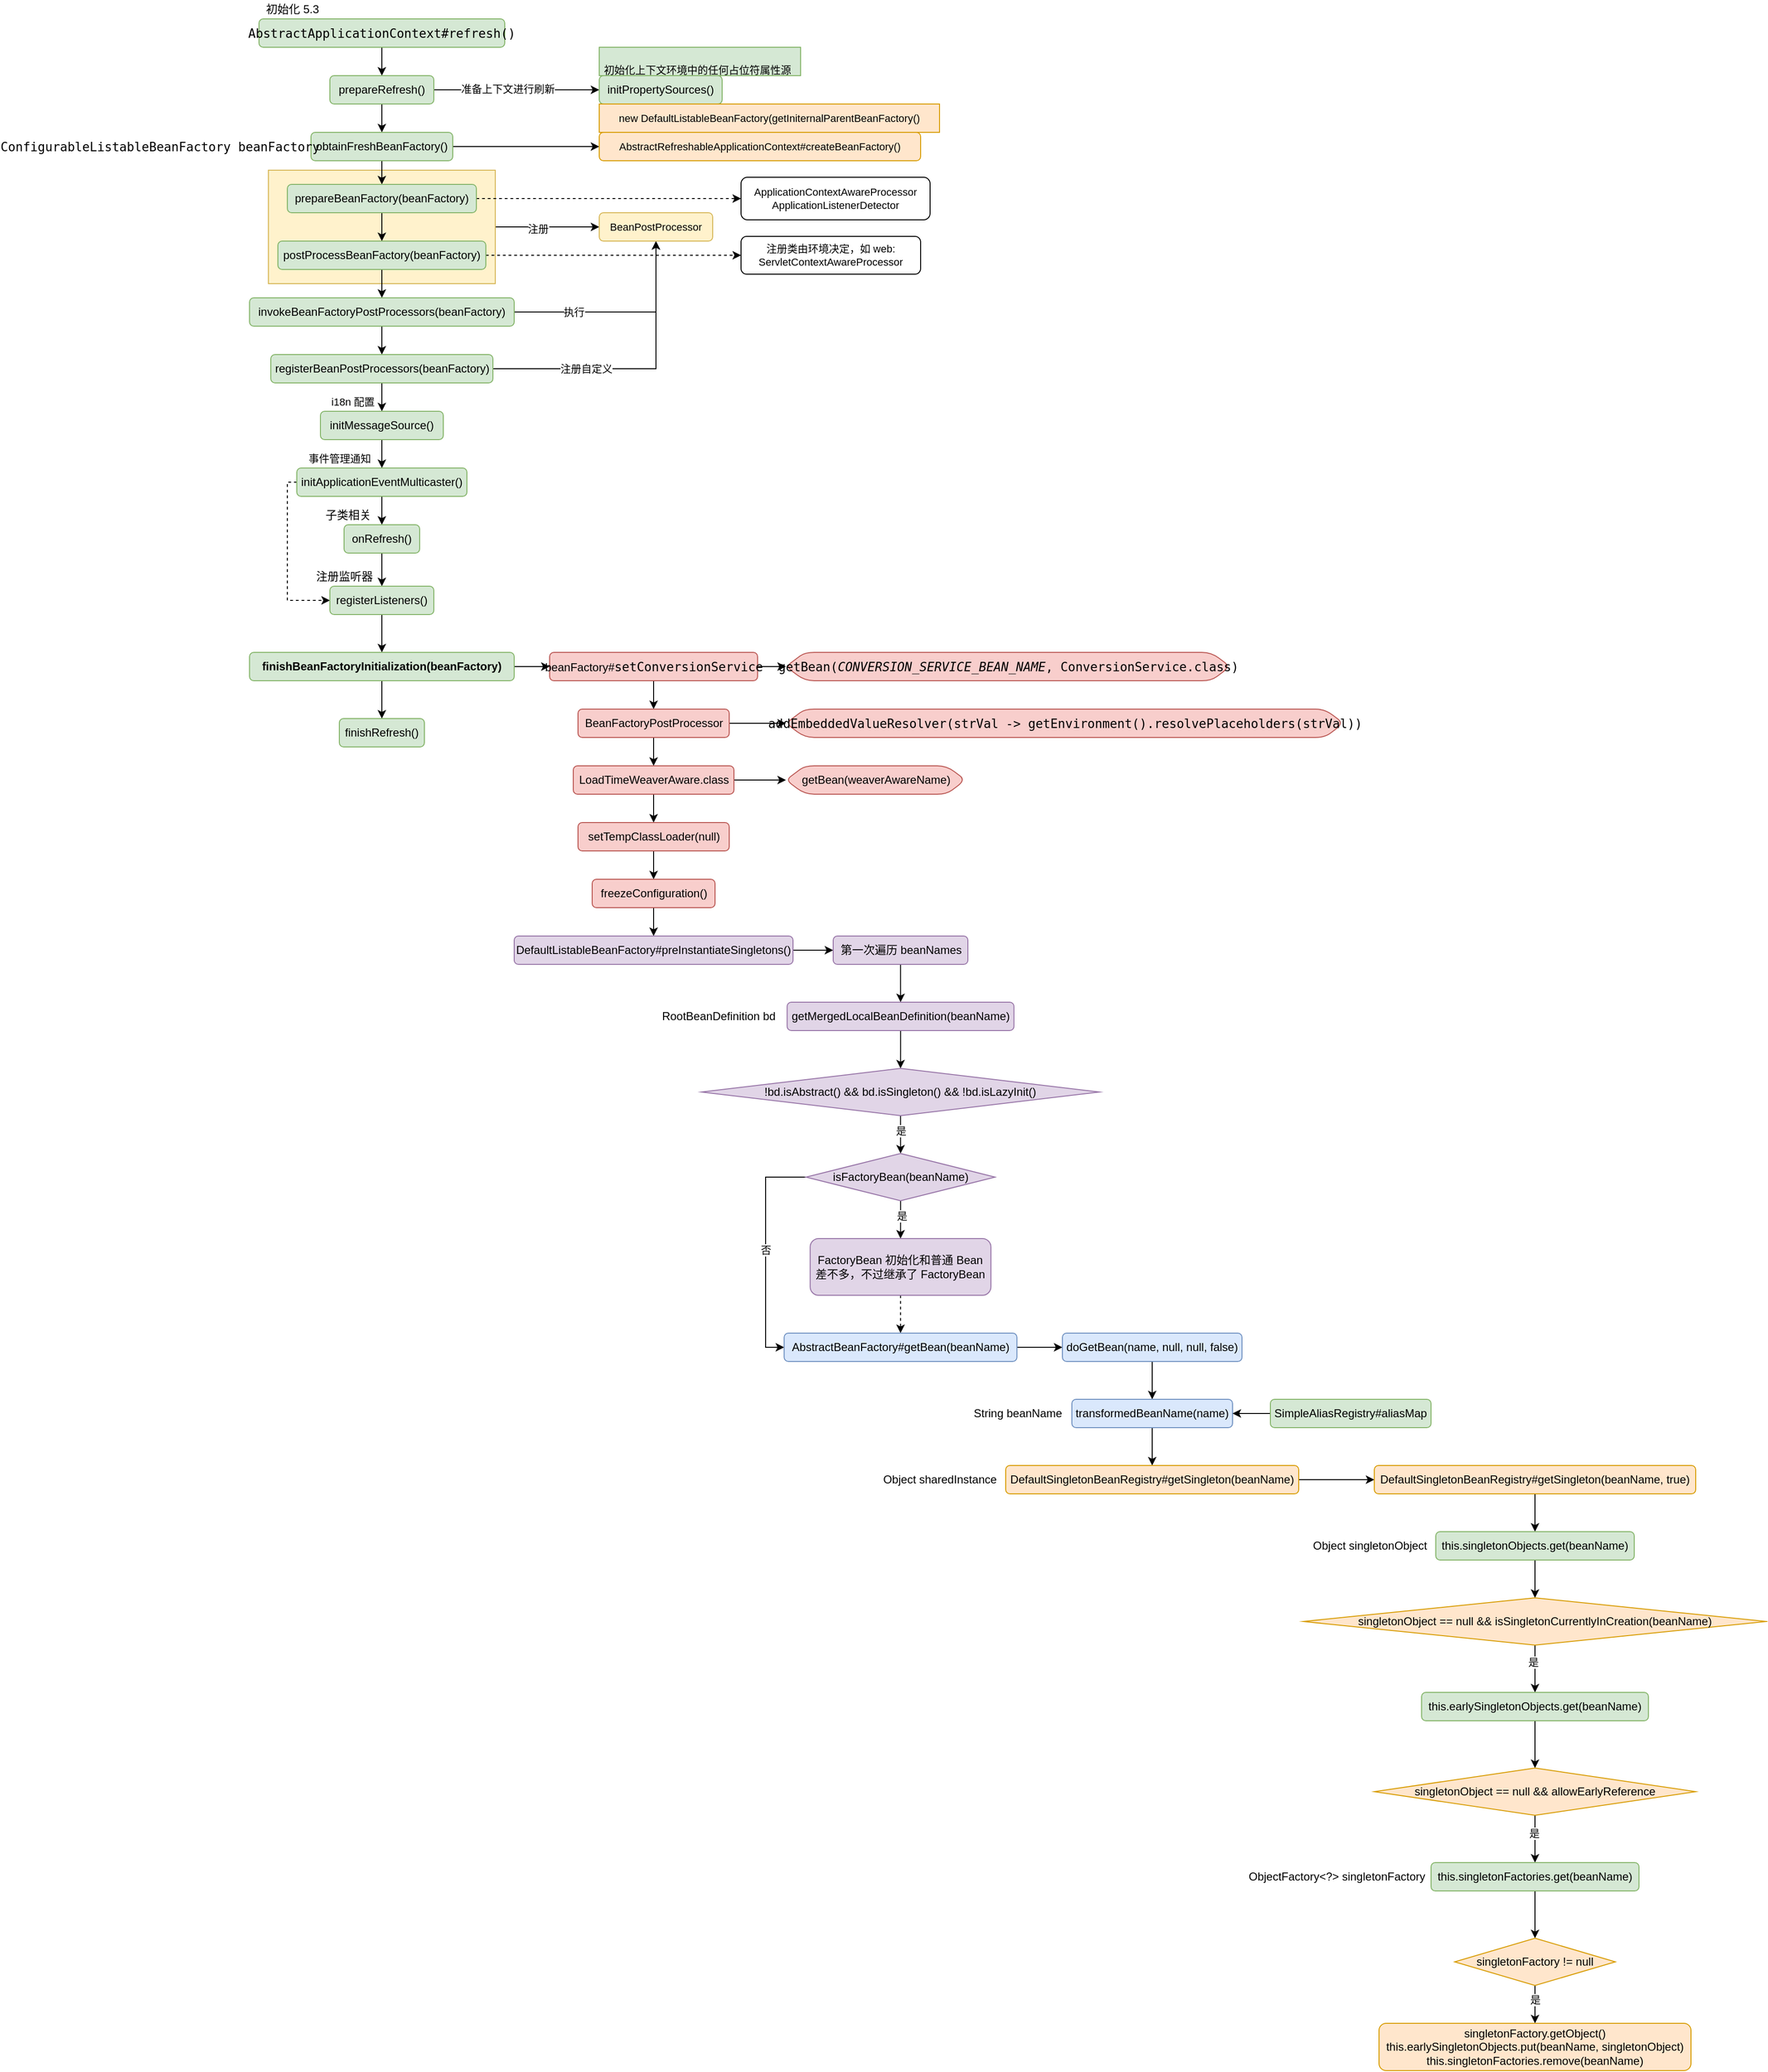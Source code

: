 <mxfile version="17.4.1" type="github">
  <diagram id="vSx3L5zdfjL59-FBcKhP" name="Page-1">
    <mxGraphModel dx="1354" dy="726" grid="1" gridSize="10" guides="1" tooltips="1" connect="1" arrows="1" fold="1" page="1" pageScale="1" pageWidth="827" pageHeight="1169" math="0" shadow="0">
      <root>
        <mxCell id="0" />
        <mxCell id="1" parent="0" />
        <mxCell id="OaU3E_5B3a-MR5S_oSVd-42" value="" style="edgeStyle=orthogonalEdgeStyle;rounded=0;orthogonalLoop=1;jettySize=auto;html=1;fontSize=11;fontColor=#000000;" parent="1" source="OaU3E_5B3a-MR5S_oSVd-40" target="OaU3E_5B3a-MR5S_oSVd-41" edge="1">
          <mxGeometry relative="1" as="geometry" />
        </mxCell>
        <mxCell id="OaU3E_5B3a-MR5S_oSVd-43" value="注册" style="edgeLabel;html=1;align=center;verticalAlign=middle;resizable=0;points=[];fontSize=11;fontColor=#000000;" parent="OaU3E_5B3a-MR5S_oSVd-42" vertex="1" connectable="0">
          <mxGeometry x="-0.187" y="-2" relative="1" as="geometry">
            <mxPoint as="offset" />
          </mxGeometry>
        </mxCell>
        <mxCell id="OaU3E_5B3a-MR5S_oSVd-40" value="" style="rounded=0;whiteSpace=wrap;html=1;labelBackgroundColor=none;fontSize=11;fillColor=#fff2cc;strokeColor=#d6b656;" parent="1" vertex="1">
          <mxGeometry x="290" y="200" width="240" height="120" as="geometry" />
        </mxCell>
        <mxCell id="2" value="初始化 5.3" style="text;html=1;align=center;verticalAlign=middle;resizable=0;points=[];autosize=1;strokeColor=none;fillColor=none;" parent="1" vertex="1">
          <mxGeometry x="280" y="20" width="70" height="20" as="geometry" />
        </mxCell>
        <mxCell id="OaU3E_5B3a-MR5S_oSVd-4" value="" style="edgeStyle=orthogonalEdgeStyle;rounded=0;orthogonalLoop=1;jettySize=auto;html=1;fontColor=#000000;" parent="1" source="3" target="OaU3E_5B3a-MR5S_oSVd-3" edge="1">
          <mxGeometry relative="1" as="geometry" />
        </mxCell>
        <mxCell id="3" value="&lt;pre style=&quot;font-family: &amp;#34;jetbrains mono&amp;#34; , monospace ; font-size: 9.8pt&quot;&gt;&lt;font color=&quot;#000000&quot;&gt;AbstractApplicationContext#refresh()&lt;/font&gt;&lt;/pre&gt;" style="rounded=1;whiteSpace=wrap;html=1;fillColor=#d5e8d4;strokeColor=#82b366;" parent="1" vertex="1">
          <mxGeometry x="280" y="40" width="260" height="30" as="geometry" />
        </mxCell>
        <mxCell id="OaU3E_5B3a-MR5S_oSVd-6" value="" style="edgeStyle=orthogonalEdgeStyle;rounded=0;orthogonalLoop=1;jettySize=auto;html=1;fontColor=#000000;" parent="1" source="OaU3E_5B3a-MR5S_oSVd-3" target="OaU3E_5B3a-MR5S_oSVd-5" edge="1">
          <mxGeometry relative="1" as="geometry" />
        </mxCell>
        <mxCell id="OaU3E_5B3a-MR5S_oSVd-33" style="edgeStyle=orthogonalEdgeStyle;rounded=0;orthogonalLoop=1;jettySize=auto;html=1;entryX=0;entryY=0.5;entryDx=0;entryDy=0;fontColor=#000000;" parent="1" source="OaU3E_5B3a-MR5S_oSVd-3" target="OaU3E_5B3a-MR5S_oSVd-32" edge="1">
          <mxGeometry relative="1" as="geometry" />
        </mxCell>
        <mxCell id="OaU3E_5B3a-MR5S_oSVd-35" value="准备上下文进行刷新" style="edgeLabel;html=1;align=center;verticalAlign=middle;resizable=0;points=[];fontColor=#000000;" parent="OaU3E_5B3a-MR5S_oSVd-33" vertex="1" connectable="0">
          <mxGeometry x="-0.113" y="1" relative="1" as="geometry">
            <mxPoint as="offset" />
          </mxGeometry>
        </mxCell>
        <mxCell id="OaU3E_5B3a-MR5S_oSVd-3" value="prepareRefresh()" style="rounded=1;whiteSpace=wrap;html=1;labelBackgroundColor=none;fillColor=#d5e8d4;strokeColor=#82b366;" parent="1" vertex="1">
          <mxGeometry x="355" y="100" width="110" height="30" as="geometry" />
        </mxCell>
        <mxCell id="OaU3E_5B3a-MR5S_oSVd-11" value="" style="edgeStyle=orthogonalEdgeStyle;rounded=0;orthogonalLoop=1;jettySize=auto;html=1;fontColor=#000000;" parent="1" source="OaU3E_5B3a-MR5S_oSVd-5" target="OaU3E_5B3a-MR5S_oSVd-9" edge="1">
          <mxGeometry relative="1" as="geometry" />
        </mxCell>
        <mxCell id="OaU3E_5B3a-MR5S_oSVd-38" style="edgeStyle=orthogonalEdgeStyle;rounded=0;orthogonalLoop=1;jettySize=auto;html=1;entryX=0;entryY=0.5;entryDx=0;entryDy=0;fontSize=11;fontColor=#000000;" parent="1" source="OaU3E_5B3a-MR5S_oSVd-5" target="OaU3E_5B3a-MR5S_oSVd-37" edge="1">
          <mxGeometry relative="1" as="geometry" />
        </mxCell>
        <mxCell id="OaU3E_5B3a-MR5S_oSVd-5" value="obtainFreshBeanFactory()" style="rounded=1;whiteSpace=wrap;html=1;labelBackgroundColor=none;fillColor=#d5e8d4;strokeColor=#82b366;" parent="1" vertex="1">
          <mxGeometry x="335" y="160" width="150" height="30" as="geometry" />
        </mxCell>
        <mxCell id="OaU3E_5B3a-MR5S_oSVd-8" value="&lt;pre style=&quot;font-family: &amp;#34;jetbrains mono&amp;#34; , monospace ; font-size: 9.8pt&quot;&gt;ConfigurableListableBeanFactory beanFactory&lt;/pre&gt;" style="text;html=1;align=center;verticalAlign=middle;resizable=0;points=[];autosize=1;strokeColor=none;fillColor=none;fontColor=#000000;" parent="1" vertex="1">
          <mxGeometry x="15" y="150" width="320" height="50" as="geometry" />
        </mxCell>
        <mxCell id="OaU3E_5B3a-MR5S_oSVd-13" value="" style="edgeStyle=orthogonalEdgeStyle;rounded=0;orthogonalLoop=1;jettySize=auto;html=1;fontColor=#000000;" parent="1" source="OaU3E_5B3a-MR5S_oSVd-9" target="OaU3E_5B3a-MR5S_oSVd-12" edge="1">
          <mxGeometry relative="1" as="geometry" />
        </mxCell>
        <mxCell id="OaU3E_5B3a-MR5S_oSVd-51" style="edgeStyle=orthogonalEdgeStyle;orthogonalLoop=1;jettySize=auto;html=1;entryX=0;entryY=0.5;entryDx=0;entryDy=0;fontSize=11;fontColor=#000000;rounded=0;dashed=1;" parent="1" source="OaU3E_5B3a-MR5S_oSVd-9" target="OaU3E_5B3a-MR5S_oSVd-50" edge="1">
          <mxGeometry relative="1" as="geometry" />
        </mxCell>
        <mxCell id="OaU3E_5B3a-MR5S_oSVd-9" value="prepareBeanFactory(beanFactory)" style="rounded=1;whiteSpace=wrap;html=1;labelBackgroundColor=none;fillColor=#d5e8d4;strokeColor=#82b366;" parent="1" vertex="1">
          <mxGeometry x="310" y="215" width="200" height="30" as="geometry" />
        </mxCell>
        <mxCell id="OaU3E_5B3a-MR5S_oSVd-15" value="" style="edgeStyle=orthogonalEdgeStyle;rounded=0;orthogonalLoop=1;jettySize=auto;html=1;fontColor=#000000;" parent="1" source="OaU3E_5B3a-MR5S_oSVd-12" target="OaU3E_5B3a-MR5S_oSVd-14" edge="1">
          <mxGeometry relative="1" as="geometry" />
        </mxCell>
        <mxCell id="OaU3E_5B3a-MR5S_oSVd-53" style="edgeStyle=orthogonalEdgeStyle;rounded=0;orthogonalLoop=1;jettySize=auto;html=1;entryX=0;entryY=0.5;entryDx=0;entryDy=0;fontSize=11;fontColor=#000000;dashed=1;" parent="1" source="OaU3E_5B3a-MR5S_oSVd-12" target="OaU3E_5B3a-MR5S_oSVd-52" edge="1">
          <mxGeometry relative="1" as="geometry" />
        </mxCell>
        <mxCell id="OaU3E_5B3a-MR5S_oSVd-12" value="postProcessBeanFactory(beanFactory)" style="rounded=1;whiteSpace=wrap;html=1;labelBackgroundColor=none;fillColor=#d5e8d4;strokeColor=#82b366;" parent="1" vertex="1">
          <mxGeometry x="300" y="275" width="220" height="30" as="geometry" />
        </mxCell>
        <mxCell id="OaU3E_5B3a-MR5S_oSVd-17" value="" style="edgeStyle=orthogonalEdgeStyle;rounded=0;orthogonalLoop=1;jettySize=auto;html=1;fontColor=#000000;" parent="1" source="OaU3E_5B3a-MR5S_oSVd-14" target="OaU3E_5B3a-MR5S_oSVd-16" edge="1">
          <mxGeometry relative="1" as="geometry" />
        </mxCell>
        <mxCell id="OaU3E_5B3a-MR5S_oSVd-44" style="edgeStyle=orthogonalEdgeStyle;rounded=0;orthogonalLoop=1;jettySize=auto;html=1;entryX=0.5;entryY=1;entryDx=0;entryDy=0;fontSize=11;fontColor=#000000;" parent="1" source="OaU3E_5B3a-MR5S_oSVd-14" target="OaU3E_5B3a-MR5S_oSVd-41" edge="1">
          <mxGeometry relative="1" as="geometry" />
        </mxCell>
        <mxCell id="OaU3E_5B3a-MR5S_oSVd-45" value="执行" style="edgeLabel;html=1;align=center;verticalAlign=middle;resizable=0;points=[];fontSize=11;fontColor=#000000;" parent="OaU3E_5B3a-MR5S_oSVd-44" vertex="1" connectable="0">
          <mxGeometry x="-0.442" relative="1" as="geometry">
            <mxPoint as="offset" />
          </mxGeometry>
        </mxCell>
        <mxCell id="OaU3E_5B3a-MR5S_oSVd-14" value="invokeBeanFactoryPostProcessors(beanFactory)" style="rounded=1;whiteSpace=wrap;html=1;labelBackgroundColor=none;fillColor=#d5e8d4;strokeColor=#82b366;" parent="1" vertex="1">
          <mxGeometry x="270" y="335" width="280" height="30" as="geometry" />
        </mxCell>
        <mxCell id="OaU3E_5B3a-MR5S_oSVd-19" value="" style="edgeStyle=orthogonalEdgeStyle;rounded=0;orthogonalLoop=1;jettySize=auto;html=1;fontColor=#000000;" parent="1" source="OaU3E_5B3a-MR5S_oSVd-16" target="OaU3E_5B3a-MR5S_oSVd-18" edge="1">
          <mxGeometry relative="1" as="geometry" />
        </mxCell>
        <mxCell id="OaU3E_5B3a-MR5S_oSVd-46" style="edgeStyle=orthogonalEdgeStyle;rounded=0;orthogonalLoop=1;jettySize=auto;html=1;fontSize=11;fontColor=#000000;entryX=0.5;entryY=1;entryDx=0;entryDy=0;" parent="1" source="OaU3E_5B3a-MR5S_oSVd-16" target="OaU3E_5B3a-MR5S_oSVd-41" edge="1">
          <mxGeometry relative="1" as="geometry">
            <mxPoint x="700" y="280" as="targetPoint" />
          </mxGeometry>
        </mxCell>
        <mxCell id="OaU3E_5B3a-MR5S_oSVd-47" value="注册自定义" style="edgeLabel;html=1;align=center;verticalAlign=middle;resizable=0;points=[];fontSize=11;fontColor=#000000;" parent="OaU3E_5B3a-MR5S_oSVd-46" vertex="1" connectable="0">
          <mxGeometry x="-0.364" relative="1" as="geometry">
            <mxPoint as="offset" />
          </mxGeometry>
        </mxCell>
        <mxCell id="OaU3E_5B3a-MR5S_oSVd-16" value="registerBeanPostProcessors(beanFactory)" style="rounded=1;whiteSpace=wrap;html=1;labelBackgroundColor=none;fillColor=#d5e8d4;strokeColor=#82b366;" parent="1" vertex="1">
          <mxGeometry x="292.5" y="395" width="235" height="30" as="geometry" />
        </mxCell>
        <mxCell id="OaU3E_5B3a-MR5S_oSVd-21" value="" style="edgeStyle=orthogonalEdgeStyle;rounded=0;orthogonalLoop=1;jettySize=auto;html=1;fontColor=#000000;" parent="1" source="OaU3E_5B3a-MR5S_oSVd-18" target="OaU3E_5B3a-MR5S_oSVd-20" edge="1">
          <mxGeometry relative="1" as="geometry" />
        </mxCell>
        <mxCell id="OaU3E_5B3a-MR5S_oSVd-18" value="initMessageSource()" style="rounded=1;whiteSpace=wrap;html=1;labelBackgroundColor=none;fillColor=#d5e8d4;strokeColor=#82b366;" parent="1" vertex="1">
          <mxGeometry x="345" y="455" width="130" height="30" as="geometry" />
        </mxCell>
        <mxCell id="OaU3E_5B3a-MR5S_oSVd-23" value="" style="edgeStyle=orthogonalEdgeStyle;rounded=0;orthogonalLoop=1;jettySize=auto;html=1;fontColor=#000000;" parent="1" source="OaU3E_5B3a-MR5S_oSVd-20" target="OaU3E_5B3a-MR5S_oSVd-22" edge="1">
          <mxGeometry relative="1" as="geometry" />
        </mxCell>
        <mxCell id="rQ0gXMIwE21XZqCVfRlG-6" style="edgeStyle=orthogonalEdgeStyle;rounded=0;orthogonalLoop=1;jettySize=auto;html=1;entryX=0;entryY=0.5;entryDx=0;entryDy=0;dashed=1;" parent="1" source="OaU3E_5B3a-MR5S_oSVd-20" target="OaU3E_5B3a-MR5S_oSVd-24" edge="1">
          <mxGeometry relative="1" as="geometry">
            <Array as="points">
              <mxPoint x="310" y="530" />
              <mxPoint x="310" y="655" />
            </Array>
          </mxGeometry>
        </mxCell>
        <mxCell id="OaU3E_5B3a-MR5S_oSVd-20" value="initApplicationEventMulticaster()" style="rounded=1;whiteSpace=wrap;html=1;labelBackgroundColor=none;fillColor=#d5e8d4;strokeColor=#82b366;" parent="1" vertex="1">
          <mxGeometry x="320" y="515" width="180" height="30" as="geometry" />
        </mxCell>
        <mxCell id="OaU3E_5B3a-MR5S_oSVd-25" value="" style="edgeStyle=orthogonalEdgeStyle;rounded=0;orthogonalLoop=1;jettySize=auto;html=1;fontColor=#000000;" parent="1" source="OaU3E_5B3a-MR5S_oSVd-22" target="OaU3E_5B3a-MR5S_oSVd-24" edge="1">
          <mxGeometry relative="1" as="geometry" />
        </mxCell>
        <mxCell id="OaU3E_5B3a-MR5S_oSVd-22" value="onRefresh()" style="rounded=1;whiteSpace=wrap;html=1;labelBackgroundColor=none;fillColor=#d5e8d4;strokeColor=#82b366;" parent="1" vertex="1">
          <mxGeometry x="370" y="575" width="80" height="30" as="geometry" />
        </mxCell>
        <mxCell id="OaU3E_5B3a-MR5S_oSVd-27" value="" style="edgeStyle=orthogonalEdgeStyle;rounded=0;orthogonalLoop=1;jettySize=auto;html=1;fontColor=#000000;" parent="1" source="OaU3E_5B3a-MR5S_oSVd-24" target="OaU3E_5B3a-MR5S_oSVd-26" edge="1">
          <mxGeometry relative="1" as="geometry" />
        </mxCell>
        <mxCell id="OaU3E_5B3a-MR5S_oSVd-24" value="registerListeners()" style="rounded=1;whiteSpace=wrap;html=1;labelBackgroundColor=none;fillColor=#d5e8d4;strokeColor=#82b366;" parent="1" vertex="1">
          <mxGeometry x="355" y="640" width="110" height="30" as="geometry" />
        </mxCell>
        <mxCell id="OaU3E_5B3a-MR5S_oSVd-29" value="" style="edgeStyle=orthogonalEdgeStyle;rounded=0;orthogonalLoop=1;jettySize=auto;html=1;fontColor=#000000;" parent="1" source="OaU3E_5B3a-MR5S_oSVd-26" target="OaU3E_5B3a-MR5S_oSVd-28" edge="1">
          <mxGeometry relative="1" as="geometry" />
        </mxCell>
        <mxCell id="rQ0gXMIwE21XZqCVfRlG-8" value="" style="edgeStyle=orthogonalEdgeStyle;rounded=0;orthogonalLoop=1;jettySize=auto;html=1;" parent="1" source="OaU3E_5B3a-MR5S_oSVd-26" target="rQ0gXMIwE21XZqCVfRlG-7" edge="1">
          <mxGeometry relative="1" as="geometry" />
        </mxCell>
        <mxCell id="OaU3E_5B3a-MR5S_oSVd-26" value="&lt;b&gt;finishBeanFactoryInitialization(beanFactory)&lt;/b&gt;" style="rounded=1;whiteSpace=wrap;html=1;labelBackgroundColor=none;fillColor=#d5e8d4;strokeColor=#82b366;" parent="1" vertex="1">
          <mxGeometry x="270" y="710" width="280" height="30" as="geometry" />
        </mxCell>
        <mxCell id="OaU3E_5B3a-MR5S_oSVd-28" value="finishRefresh()" style="rounded=1;whiteSpace=wrap;html=1;labelBackgroundColor=none;fillColor=#d5e8d4;strokeColor=#82b366;" parent="1" vertex="1">
          <mxGeometry x="365" y="780" width="90" height="30" as="geometry" />
        </mxCell>
        <mxCell id="OaU3E_5B3a-MR5S_oSVd-32" value="&lt;span&gt;initPropertySources()&lt;/span&gt;" style="rounded=1;whiteSpace=wrap;html=1;labelBackgroundColor=none;fillColor=#d5e8d4;strokeColor=#82b366;" parent="1" vertex="1">
          <mxGeometry x="640" y="100" width="130" height="30" as="geometry" />
        </mxCell>
        <mxCell id="OaU3E_5B3a-MR5S_oSVd-36" value="&lt;h1&gt;&lt;span style=&quot;font-family: &amp;#34;roboto&amp;#34; , &amp;#34;robotodraft&amp;#34; , &amp;#34;helvetica&amp;#34; , &amp;#34;arial&amp;#34; , sans-serif ; font-weight: normal&quot;&gt;&lt;font style=&quot;font-size: 11px&quot;&gt;初始化上下文环境中的任何占位符属性源&lt;/font&gt;&lt;/span&gt;&lt;br&gt;&lt;/h1&gt;" style="text;html=1;strokeColor=#82b366;fillColor=#d5e8d4;spacing=5;spacingTop=-20;whiteSpace=wrap;overflow=hidden;rounded=0;labelBackgroundColor=none;" parent="1" vertex="1">
          <mxGeometry x="640" y="70" width="213" height="30" as="geometry" />
        </mxCell>
        <mxCell id="OaU3E_5B3a-MR5S_oSVd-37" value="AbstractRefreshableApplicationContext#createBeanFactory()" style="rounded=1;whiteSpace=wrap;html=1;labelBackgroundColor=none;fontSize=11;fillColor=#ffe6cc;strokeColor=#d79b00;" parent="1" vertex="1">
          <mxGeometry x="640" y="160" width="340" height="30" as="geometry" />
        </mxCell>
        <mxCell id="OaU3E_5B3a-MR5S_oSVd-39" value="new DefaultListableBeanFactory(getIniternalParentBeanFactory()" style="text;html=1;strokeColor=#d79b00;fillColor=#ffe6cc;align=center;verticalAlign=middle;whiteSpace=wrap;rounded=0;labelBackgroundColor=none;fontSize=11;" parent="1" vertex="1">
          <mxGeometry x="640" y="130" width="360" height="30" as="geometry" />
        </mxCell>
        <mxCell id="OaU3E_5B3a-MR5S_oSVd-41" value="BeanPostProcessor" style="rounded=1;whiteSpace=wrap;html=1;labelBackgroundColor=none;fontSize=11;fillColor=#fff2cc;strokeColor=#d6b656;" parent="1" vertex="1">
          <mxGeometry x="640" y="245" width="120" height="30" as="geometry" />
        </mxCell>
        <mxCell id="OaU3E_5B3a-MR5S_oSVd-48" value="i18n 配置" style="text;html=1;align=center;verticalAlign=middle;resizable=0;points=[];autosize=1;strokeColor=none;fillColor=none;fontSize=11;fontColor=#000000;" parent="1" vertex="1">
          <mxGeometry x="344" y="435" width="70" height="20" as="geometry" />
        </mxCell>
        <mxCell id="OaU3E_5B3a-MR5S_oSVd-49" value="事件管理通知" style="text;html=1;align=center;verticalAlign=middle;resizable=0;points=[];autosize=1;strokeColor=none;fillColor=none;fontSize=11;fontColor=#000000;" parent="1" vertex="1">
          <mxGeometry x="320" y="495" width="90" height="20" as="geometry" />
        </mxCell>
        <mxCell id="OaU3E_5B3a-MR5S_oSVd-50" value="ApplicationContextAwareProcessor&lt;br&gt;ApplicationListenerDetector" style="rounded=1;whiteSpace=wrap;html=1;labelBackgroundColor=none;fontSize=11;fontColor=#000000;" parent="1" vertex="1">
          <mxGeometry x="790" y="207.5" width="200" height="45" as="geometry" />
        </mxCell>
        <mxCell id="OaU3E_5B3a-MR5S_oSVd-52" value="注册类由环境决定，如 web: ServletContextAwareProcessor" style="rounded=1;whiteSpace=wrap;html=1;labelBackgroundColor=none;fontSize=11;fontColor=#000000;" parent="1" vertex="1">
          <mxGeometry x="790" y="270" width="190" height="40" as="geometry" />
        </mxCell>
        <mxCell id="rQ0gXMIwE21XZqCVfRlG-3" value="子类相关" style="text;html=1;align=center;verticalAlign=middle;resizable=0;points=[];autosize=1;strokeColor=none;fillColor=none;" parent="1" vertex="1">
          <mxGeometry x="344" y="555" width="60" height="20" as="geometry" />
        </mxCell>
        <mxCell id="rQ0gXMIwE21XZqCVfRlG-4" value="注册监听器" style="text;html=1;align=center;verticalAlign=middle;resizable=0;points=[];autosize=1;strokeColor=none;fillColor=none;" parent="1" vertex="1">
          <mxGeometry x="330" y="620" width="80" height="20" as="geometry" />
        </mxCell>
        <mxCell id="rQ0gXMIwE21XZqCVfRlG-10" value="" style="edgeStyle=orthogonalEdgeStyle;rounded=0;orthogonalLoop=1;jettySize=auto;html=1;" parent="1" source="rQ0gXMIwE21XZqCVfRlG-7" target="rQ0gXMIwE21XZqCVfRlG-9" edge="1">
          <mxGeometry relative="1" as="geometry" />
        </mxCell>
        <mxCell id="rQ0gXMIwE21XZqCVfRlG-20" value="" style="edgeStyle=orthogonalEdgeStyle;rounded=0;orthogonalLoop=1;jettySize=auto;html=1;fontColor=#000000;" parent="1" source="rQ0gXMIwE21XZqCVfRlG-7" target="rQ0gXMIwE21XZqCVfRlG-19" edge="1">
          <mxGeometry relative="1" as="geometry" />
        </mxCell>
        <mxCell id="rQ0gXMIwE21XZqCVfRlG-7" value="beanFactory#&lt;span style=&quot;font-family: &amp;#34;jetbrains mono&amp;#34; , monospace ; font-size: 9.8pt&quot;&gt;setConversionService&lt;/span&gt;" style="whiteSpace=wrap;html=1;fillColor=#f8cecc;strokeColor=#b85450;rounded=1;labelBackgroundColor=none;" parent="1" vertex="1">
          <mxGeometry x="587.5" y="710" width="220" height="30" as="geometry" />
        </mxCell>
        <mxCell id="rQ0gXMIwE21XZqCVfRlG-12" value="" style="edgeStyle=orthogonalEdgeStyle;rounded=0;orthogonalLoop=1;jettySize=auto;html=1;" parent="1" source="rQ0gXMIwE21XZqCVfRlG-9" target="rQ0gXMIwE21XZqCVfRlG-11" edge="1">
          <mxGeometry relative="1" as="geometry" />
        </mxCell>
        <mxCell id="rQ0gXMIwE21XZqCVfRlG-22" value="" style="edgeStyle=orthogonalEdgeStyle;rounded=0;orthogonalLoop=1;jettySize=auto;html=1;fontColor=#000000;" parent="1" source="rQ0gXMIwE21XZqCVfRlG-9" target="rQ0gXMIwE21XZqCVfRlG-21" edge="1">
          <mxGeometry relative="1" as="geometry" />
        </mxCell>
        <mxCell id="rQ0gXMIwE21XZqCVfRlG-9" value="BeanFactoryPostProcessor" style="whiteSpace=wrap;html=1;fillColor=#f8cecc;strokeColor=#b85450;rounded=1;labelBackgroundColor=none;" parent="1" vertex="1">
          <mxGeometry x="617.5" y="770" width="160" height="30" as="geometry" />
        </mxCell>
        <mxCell id="rQ0gXMIwE21XZqCVfRlG-14" value="" style="edgeStyle=orthogonalEdgeStyle;rounded=0;orthogonalLoop=1;jettySize=auto;html=1;" parent="1" source="rQ0gXMIwE21XZqCVfRlG-11" target="rQ0gXMIwE21XZqCVfRlG-13" edge="1">
          <mxGeometry relative="1" as="geometry" />
        </mxCell>
        <mxCell id="rQ0gXMIwE21XZqCVfRlG-24" value="" style="edgeStyle=orthogonalEdgeStyle;rounded=0;orthogonalLoop=1;jettySize=auto;html=1;fontColor=#000000;" parent="1" source="rQ0gXMIwE21XZqCVfRlG-11" target="rQ0gXMIwE21XZqCVfRlG-23" edge="1">
          <mxGeometry relative="1" as="geometry" />
        </mxCell>
        <mxCell id="rQ0gXMIwE21XZqCVfRlG-11" value="LoadTimeWeaverAware.class" style="rounded=1;whiteSpace=wrap;html=1;fillColor=#f8cecc;strokeColor=#b85450;" parent="1" vertex="1">
          <mxGeometry x="612.5" y="830" width="170" height="30" as="geometry" />
        </mxCell>
        <mxCell id="rQ0gXMIwE21XZqCVfRlG-26" value="" style="edgeStyle=orthogonalEdgeStyle;rounded=0;orthogonalLoop=1;jettySize=auto;html=1;fontColor=#000000;" parent="1" source="rQ0gXMIwE21XZqCVfRlG-13" target="rQ0gXMIwE21XZqCVfRlG-25" edge="1">
          <mxGeometry relative="1" as="geometry" />
        </mxCell>
        <mxCell id="rQ0gXMIwE21XZqCVfRlG-13" value="setTempClassLoader(null)" style="rounded=1;whiteSpace=wrap;html=1;fillColor=#f8cecc;strokeColor=#b85450;" parent="1" vertex="1">
          <mxGeometry x="617.5" y="890" width="160" height="30" as="geometry" />
        </mxCell>
        <mxCell id="rQ0gXMIwE21XZqCVfRlG-19" value="&lt;pre style=&quot;font-family: &amp;#34;jetbrains mono&amp;#34; , monospace ; font-size: 9.8pt&quot;&gt;getBean(&lt;span style=&quot;font-style: italic&quot;&gt;CONVERSION_SERVICE_BEAN_NAME&lt;/span&gt;, ConversionService.class)&lt;/pre&gt;" style="shape=hexagon;perimeter=hexagonPerimeter2;whiteSpace=wrap;html=1;fixedSize=1;fillColor=#f8cecc;strokeColor=#b85450;rounded=1;labelBackgroundColor=none;" parent="1" vertex="1">
          <mxGeometry x="837.5" y="710" width="470" height="30" as="geometry" />
        </mxCell>
        <mxCell id="rQ0gXMIwE21XZqCVfRlG-21" value="&lt;pre style=&quot;font-family: &amp;#34;jetbrains mono&amp;#34; , monospace ; font-size: 9.8pt&quot;&gt;addEmbeddedValueResolver(strVal -&amp;gt; getEnvironment().resolvePlaceholders(strVal))&lt;/pre&gt;" style="shape=hexagon;perimeter=hexagonPerimeter2;whiteSpace=wrap;html=1;fixedSize=1;fillColor=#f8cecc;strokeColor=#b85450;rounded=1;labelBackgroundColor=none;" parent="1" vertex="1">
          <mxGeometry x="837.5" y="770" width="590" height="30" as="geometry" />
        </mxCell>
        <mxCell id="rQ0gXMIwE21XZqCVfRlG-23" value="getBean(weaverAwareName)" style="shape=hexagon;perimeter=hexagonPerimeter2;whiteSpace=wrap;html=1;fixedSize=1;fillColor=#f8cecc;strokeColor=#b85450;rounded=1;" parent="1" vertex="1">
          <mxGeometry x="837.5" y="830" width="190" height="30" as="geometry" />
        </mxCell>
        <mxCell id="rQ0gXMIwE21XZqCVfRlG-33" value="" style="edgeStyle=orthogonalEdgeStyle;rounded=0;orthogonalLoop=1;jettySize=auto;html=1;fontColor=#000000;" parent="1" source="rQ0gXMIwE21XZqCVfRlG-25" target="rQ0gXMIwE21XZqCVfRlG-27" edge="1">
          <mxGeometry relative="1" as="geometry" />
        </mxCell>
        <mxCell id="rQ0gXMIwE21XZqCVfRlG-25" value="freezeConfiguration()" style="rounded=1;whiteSpace=wrap;html=1;labelBackgroundColor=none;fillColor=#f8cecc;strokeColor=#b85450;" parent="1" vertex="1">
          <mxGeometry x="632.5" y="950" width="130" height="30" as="geometry" />
        </mxCell>
        <mxCell id="rQ0gXMIwE21XZqCVfRlG-30" value="" style="edgeStyle=orthogonalEdgeStyle;rounded=0;orthogonalLoop=1;jettySize=auto;html=1;fontColor=#000000;" parent="1" source="rQ0gXMIwE21XZqCVfRlG-27" target="rQ0gXMIwE21XZqCVfRlG-29" edge="1">
          <mxGeometry relative="1" as="geometry" />
        </mxCell>
        <mxCell id="rQ0gXMIwE21XZqCVfRlG-27" value="DefaultListableBeanFactory#preInstantiateSingletons()" style="rounded=1;whiteSpace=wrap;html=1;labelBackgroundColor=none;fillColor=#e1d5e7;strokeColor=#9673a6;" parent="1" vertex="1">
          <mxGeometry x="550" y="1010" width="295" height="30" as="geometry" />
        </mxCell>
        <mxCell id="7AbAACS_SeUX7bWN5MCC-4" value="" style="edgeStyle=orthogonalEdgeStyle;rounded=0;orthogonalLoop=1;jettySize=auto;html=1;" edge="1" parent="1" source="rQ0gXMIwE21XZqCVfRlG-29" target="7AbAACS_SeUX7bWN5MCC-3">
          <mxGeometry relative="1" as="geometry" />
        </mxCell>
        <mxCell id="rQ0gXMIwE21XZqCVfRlG-29" value="第一次遍历 beanNames" style="rounded=1;whiteSpace=wrap;html=1;labelBackgroundColor=none;fillColor=#e1d5e7;strokeColor=#9673a6;" parent="1" vertex="1">
          <mxGeometry x="887.5" y="1010" width="142.5" height="30" as="geometry" />
        </mxCell>
        <mxCell id="7AbAACS_SeUX7bWN5MCC-7" value="" style="edgeStyle=orthogonalEdgeStyle;rounded=0;orthogonalLoop=1;jettySize=auto;html=1;" edge="1" parent="1" source="7AbAACS_SeUX7bWN5MCC-3" target="7AbAACS_SeUX7bWN5MCC-6">
          <mxGeometry relative="1" as="geometry" />
        </mxCell>
        <mxCell id="7AbAACS_SeUX7bWN5MCC-3" value="getMergedLocalBeanDefinition(beanName)" style="rounded=1;whiteSpace=wrap;html=1;fillColor=#e1d5e7;strokeColor=#9673a6;" vertex="1" parent="1">
          <mxGeometry x="838.75" y="1080" width="240" height="30" as="geometry" />
        </mxCell>
        <mxCell id="7AbAACS_SeUX7bWN5MCC-5" value="RootBeanDefinition bd" style="text;html=1;align=center;verticalAlign=middle;resizable=0;points=[];autosize=1;strokeColor=none;fillColor=none;" vertex="1" parent="1">
          <mxGeometry x="695.62" y="1085" width="140" height="20" as="geometry" />
        </mxCell>
        <mxCell id="7AbAACS_SeUX7bWN5MCC-9" value="" style="edgeStyle=orthogonalEdgeStyle;rounded=0;orthogonalLoop=1;jettySize=auto;html=1;" edge="1" parent="1" source="7AbAACS_SeUX7bWN5MCC-6" target="7AbAACS_SeUX7bWN5MCC-8">
          <mxGeometry relative="1" as="geometry" />
        </mxCell>
        <mxCell id="7AbAACS_SeUX7bWN5MCC-10" value="是" style="edgeLabel;html=1;align=center;verticalAlign=middle;resizable=0;points=[];" vertex="1" connectable="0" parent="7AbAACS_SeUX7bWN5MCC-9">
          <mxGeometry x="-0.231" relative="1" as="geometry">
            <mxPoint as="offset" />
          </mxGeometry>
        </mxCell>
        <mxCell id="7AbAACS_SeUX7bWN5MCC-6" value="!bd.isAbstract() &amp;amp;&amp;amp; bd.isSingleton() &amp;amp;&amp;amp; !bd.isLazyInit()" style="rhombus;whiteSpace=wrap;html=1;fillColor=#e1d5e7;strokeColor=#9673a6;" vertex="1" parent="1">
          <mxGeometry x="748.12" y="1150" width="421.25" height="50" as="geometry" />
        </mxCell>
        <mxCell id="7AbAACS_SeUX7bWN5MCC-12" value="" style="edgeStyle=orthogonalEdgeStyle;rounded=0;orthogonalLoop=1;jettySize=auto;html=1;" edge="1" parent="1" source="7AbAACS_SeUX7bWN5MCC-8" target="7AbAACS_SeUX7bWN5MCC-11">
          <mxGeometry relative="1" as="geometry" />
        </mxCell>
        <mxCell id="7AbAACS_SeUX7bWN5MCC-13" value="是" style="edgeLabel;html=1;align=center;verticalAlign=middle;resizable=0;points=[];" vertex="1" connectable="0" parent="7AbAACS_SeUX7bWN5MCC-12">
          <mxGeometry x="-0.23" y="1" relative="1" as="geometry">
            <mxPoint as="offset" />
          </mxGeometry>
        </mxCell>
        <mxCell id="7AbAACS_SeUX7bWN5MCC-15" style="edgeStyle=orthogonalEdgeStyle;rounded=0;orthogonalLoop=1;jettySize=auto;html=1;entryX=0;entryY=0.5;entryDx=0;entryDy=0;" edge="1" parent="1" source="7AbAACS_SeUX7bWN5MCC-8" target="7AbAACS_SeUX7bWN5MCC-14">
          <mxGeometry relative="1" as="geometry">
            <Array as="points">
              <mxPoint x="816" y="1265" />
              <mxPoint x="816" y="1445" />
            </Array>
          </mxGeometry>
        </mxCell>
        <mxCell id="7AbAACS_SeUX7bWN5MCC-16" value="否" style="edgeLabel;html=1;align=center;verticalAlign=middle;resizable=0;points=[];" vertex="1" connectable="0" parent="7AbAACS_SeUX7bWN5MCC-15">
          <mxGeometry x="-0.02" relative="1" as="geometry">
            <mxPoint as="offset" />
          </mxGeometry>
        </mxCell>
        <mxCell id="7AbAACS_SeUX7bWN5MCC-8" value="isFactoryBean(beanName)" style="rhombus;whiteSpace=wrap;html=1;fillColor=#e1d5e7;strokeColor=#9673a6;" vertex="1" parent="1">
          <mxGeometry x="858.75" y="1240" width="200" height="50" as="geometry" />
        </mxCell>
        <mxCell id="7AbAACS_SeUX7bWN5MCC-17" value="" style="edgeStyle=orthogonalEdgeStyle;rounded=0;orthogonalLoop=1;jettySize=auto;html=1;dashed=1;" edge="1" parent="1" source="7AbAACS_SeUX7bWN5MCC-11" target="7AbAACS_SeUX7bWN5MCC-14">
          <mxGeometry relative="1" as="geometry" />
        </mxCell>
        <mxCell id="7AbAACS_SeUX7bWN5MCC-11" value="FactoryBean 初始化和普通 Bean 差不多，不过继承了 FactoryBean" style="rounded=1;whiteSpace=wrap;html=1;fillColor=#e1d5e7;strokeColor=#9673a6;" vertex="1" parent="1">
          <mxGeometry x="863.13" y="1330" width="191.25" height="60" as="geometry" />
        </mxCell>
        <mxCell id="7AbAACS_SeUX7bWN5MCC-19" value="" style="edgeStyle=orthogonalEdgeStyle;rounded=0;orthogonalLoop=1;jettySize=auto;html=1;" edge="1" parent="1" source="7AbAACS_SeUX7bWN5MCC-14" target="7AbAACS_SeUX7bWN5MCC-18">
          <mxGeometry relative="1" as="geometry" />
        </mxCell>
        <mxCell id="7AbAACS_SeUX7bWN5MCC-14" value="AbstractBeanFactory#getBean(beanName)" style="rounded=1;whiteSpace=wrap;html=1;fillColor=#dae8fc;strokeColor=#6c8ebf;" vertex="1" parent="1">
          <mxGeometry x="835.62" y="1430" width="246.26" height="30" as="geometry" />
        </mxCell>
        <mxCell id="7AbAACS_SeUX7bWN5MCC-21" value="" style="edgeStyle=orthogonalEdgeStyle;rounded=0;orthogonalLoop=1;jettySize=auto;html=1;" edge="1" parent="1" source="7AbAACS_SeUX7bWN5MCC-18" target="7AbAACS_SeUX7bWN5MCC-20">
          <mxGeometry relative="1" as="geometry" />
        </mxCell>
        <mxCell id="7AbAACS_SeUX7bWN5MCC-18" value="doGetBean(name, null, null, false)" style="rounded=1;whiteSpace=wrap;html=1;fillColor=#dae8fc;strokeColor=#6c8ebf;" vertex="1" parent="1">
          <mxGeometry x="1130" y="1430" width="190" height="30" as="geometry" />
        </mxCell>
        <mxCell id="7AbAACS_SeUX7bWN5MCC-27" value="" style="edgeStyle=orthogonalEdgeStyle;rounded=0;orthogonalLoop=1;jettySize=auto;html=1;" edge="1" parent="1" source="7AbAACS_SeUX7bWN5MCC-20" target="7AbAACS_SeUX7bWN5MCC-26">
          <mxGeometry relative="1" as="geometry" />
        </mxCell>
        <mxCell id="7AbAACS_SeUX7bWN5MCC-20" value="transformedBeanName(name)" style="rounded=1;whiteSpace=wrap;html=1;fillColor=#dae8fc;strokeColor=#6c8ebf;" vertex="1" parent="1">
          <mxGeometry x="1140" y="1500" width="170" height="30" as="geometry" />
        </mxCell>
        <mxCell id="7AbAACS_SeUX7bWN5MCC-22" value="String beanName" style="text;html=1;strokeColor=none;fillColor=none;align=center;verticalAlign=middle;whiteSpace=wrap;rounded=0;" vertex="1" parent="1">
          <mxGeometry x="1027.5" y="1500" width="110" height="30" as="geometry" />
        </mxCell>
        <mxCell id="7AbAACS_SeUX7bWN5MCC-25" value="" style="edgeStyle=orthogonalEdgeStyle;rounded=0;orthogonalLoop=1;jettySize=auto;html=1;" edge="1" parent="1" source="7AbAACS_SeUX7bWN5MCC-23" target="7AbAACS_SeUX7bWN5MCC-20">
          <mxGeometry relative="1" as="geometry" />
        </mxCell>
        <mxCell id="7AbAACS_SeUX7bWN5MCC-23" value="SimpleAliasRegistry#aliasMap" style="rounded=1;whiteSpace=wrap;html=1;fillColor=#d5e8d4;strokeColor=#82b366;" vertex="1" parent="1">
          <mxGeometry x="1350" y="1500" width="170" height="30" as="geometry" />
        </mxCell>
        <mxCell id="7AbAACS_SeUX7bWN5MCC-30" value="" style="edgeStyle=orthogonalEdgeStyle;rounded=0;orthogonalLoop=1;jettySize=auto;html=1;" edge="1" parent="1" source="7AbAACS_SeUX7bWN5MCC-26" target="7AbAACS_SeUX7bWN5MCC-29">
          <mxGeometry relative="1" as="geometry" />
        </mxCell>
        <mxCell id="7AbAACS_SeUX7bWN5MCC-26" value="DefaultSingletonBeanRegistry#getSingleton(beanName)" style="rounded=1;whiteSpace=wrap;html=1;fillColor=#ffe6cc;strokeColor=#d79b00;" vertex="1" parent="1">
          <mxGeometry x="1070" y="1570" width="310" height="30" as="geometry" />
        </mxCell>
        <mxCell id="7AbAACS_SeUX7bWN5MCC-28" value="Object sharedInstance" style="text;html=1;align=center;verticalAlign=middle;resizable=0;points=[];autosize=1;strokeColor=none;fillColor=none;" vertex="1" parent="1">
          <mxGeometry x="930" y="1575" width="140" height="20" as="geometry" />
        </mxCell>
        <mxCell id="7AbAACS_SeUX7bWN5MCC-32" value="" style="edgeStyle=orthogonalEdgeStyle;rounded=0;orthogonalLoop=1;jettySize=auto;html=1;" edge="1" parent="1" source="7AbAACS_SeUX7bWN5MCC-29" target="7AbAACS_SeUX7bWN5MCC-31">
          <mxGeometry relative="1" as="geometry" />
        </mxCell>
        <mxCell id="7AbAACS_SeUX7bWN5MCC-29" value="DefaultSingletonBeanRegistry#getSingleton(beanName, true)" style="rounded=1;whiteSpace=wrap;html=1;fillColor=#ffe6cc;strokeColor=#d79b00;" vertex="1" parent="1">
          <mxGeometry x="1460" y="1570" width="340" height="30" as="geometry" />
        </mxCell>
        <mxCell id="7AbAACS_SeUX7bWN5MCC-35" value="" style="edgeStyle=orthogonalEdgeStyle;rounded=0;orthogonalLoop=1;jettySize=auto;html=1;" edge="1" parent="1" source="7AbAACS_SeUX7bWN5MCC-31" target="7AbAACS_SeUX7bWN5MCC-34">
          <mxGeometry relative="1" as="geometry" />
        </mxCell>
        <mxCell id="7AbAACS_SeUX7bWN5MCC-31" value="this.singletonObjects.get(beanName)" style="rounded=1;whiteSpace=wrap;html=1;fillColor=#d5e8d4;strokeColor=#82b366;" vertex="1" parent="1">
          <mxGeometry x="1525" y="1640" width="210" height="30" as="geometry" />
        </mxCell>
        <mxCell id="7AbAACS_SeUX7bWN5MCC-33" value="Object singletonObject" style="text;html=1;align=center;verticalAlign=middle;resizable=0;points=[];autosize=1;strokeColor=none;fillColor=none;" vertex="1" parent="1">
          <mxGeometry x="1385" y="1645" width="140" height="20" as="geometry" />
        </mxCell>
        <mxCell id="7AbAACS_SeUX7bWN5MCC-37" value="" style="edgeStyle=orthogonalEdgeStyle;rounded=0;orthogonalLoop=1;jettySize=auto;html=1;" edge="1" parent="1" source="7AbAACS_SeUX7bWN5MCC-34" target="7AbAACS_SeUX7bWN5MCC-36">
          <mxGeometry relative="1" as="geometry" />
        </mxCell>
        <mxCell id="7AbAACS_SeUX7bWN5MCC-47" value="是" style="edgeLabel;html=1;align=center;verticalAlign=middle;resizable=0;points=[];" vertex="1" connectable="0" parent="7AbAACS_SeUX7bWN5MCC-37">
          <mxGeometry x="-0.293" y="-2" relative="1" as="geometry">
            <mxPoint as="offset" />
          </mxGeometry>
        </mxCell>
        <mxCell id="7AbAACS_SeUX7bWN5MCC-34" value="singletonObject == null &amp;amp;&amp;amp; isSingletonCurrentlyInCreation(beanName)" style="rhombus;whiteSpace=wrap;html=1;fillColor=#ffe6cc;strokeColor=#d79b00;" vertex="1" parent="1">
          <mxGeometry x="1385" y="1710" width="490" height="50" as="geometry" />
        </mxCell>
        <mxCell id="7AbAACS_SeUX7bWN5MCC-39" value="" style="edgeStyle=orthogonalEdgeStyle;rounded=0;orthogonalLoop=1;jettySize=auto;html=1;" edge="1" parent="1" source="7AbAACS_SeUX7bWN5MCC-36" target="7AbAACS_SeUX7bWN5MCC-38">
          <mxGeometry relative="1" as="geometry" />
        </mxCell>
        <mxCell id="7AbAACS_SeUX7bWN5MCC-36" value="this.earlySingletonObjects.get(beanName)" style="rounded=1;whiteSpace=wrap;html=1;fillColor=#d5e8d4;strokeColor=#82b366;" vertex="1" parent="1">
          <mxGeometry x="1510" y="1810" width="240" height="30" as="geometry" />
        </mxCell>
        <mxCell id="7AbAACS_SeUX7bWN5MCC-41" value="" style="edgeStyle=orthogonalEdgeStyle;rounded=0;orthogonalLoop=1;jettySize=auto;html=1;" edge="1" parent="1" source="7AbAACS_SeUX7bWN5MCC-38" target="7AbAACS_SeUX7bWN5MCC-40">
          <mxGeometry relative="1" as="geometry" />
        </mxCell>
        <mxCell id="7AbAACS_SeUX7bWN5MCC-48" value="是" style="edgeLabel;html=1;align=center;verticalAlign=middle;resizable=0;points=[];" vertex="1" connectable="0" parent="7AbAACS_SeUX7bWN5MCC-41">
          <mxGeometry x="-0.243" y="-1" relative="1" as="geometry">
            <mxPoint as="offset" />
          </mxGeometry>
        </mxCell>
        <mxCell id="7AbAACS_SeUX7bWN5MCC-38" value="singletonObject == null &amp;amp;&amp;amp; allowEarlyReference" style="rhombus;whiteSpace=wrap;html=1;fillColor=#ffe6cc;strokeColor=#d79b00;" vertex="1" parent="1">
          <mxGeometry x="1460" y="1890" width="340" height="50" as="geometry" />
        </mxCell>
        <mxCell id="7AbAACS_SeUX7bWN5MCC-44" value="" style="edgeStyle=orthogonalEdgeStyle;rounded=0;orthogonalLoop=1;jettySize=auto;html=1;" edge="1" parent="1" source="7AbAACS_SeUX7bWN5MCC-40" target="7AbAACS_SeUX7bWN5MCC-42">
          <mxGeometry relative="1" as="geometry" />
        </mxCell>
        <mxCell id="7AbAACS_SeUX7bWN5MCC-40" value="this.singletonFactories.get(beanName)" style="rounded=1;whiteSpace=wrap;html=1;fillColor=#d5e8d4;strokeColor=#82b366;" vertex="1" parent="1">
          <mxGeometry x="1520" y="1990" width="220" height="30" as="geometry" />
        </mxCell>
        <mxCell id="7AbAACS_SeUX7bWN5MCC-46" value="" style="edgeStyle=orthogonalEdgeStyle;rounded=0;orthogonalLoop=1;jettySize=auto;html=1;" edge="1" parent="1" source="7AbAACS_SeUX7bWN5MCC-42" target="7AbAACS_SeUX7bWN5MCC-45">
          <mxGeometry relative="1" as="geometry" />
        </mxCell>
        <mxCell id="7AbAACS_SeUX7bWN5MCC-49" value="是" style="edgeLabel;html=1;align=center;verticalAlign=middle;resizable=0;points=[];" vertex="1" connectable="0" parent="7AbAACS_SeUX7bWN5MCC-46">
          <mxGeometry x="-0.242" relative="1" as="geometry">
            <mxPoint as="offset" />
          </mxGeometry>
        </mxCell>
        <mxCell id="7AbAACS_SeUX7bWN5MCC-42" value="singletonFactory != null" style="rhombus;whiteSpace=wrap;html=1;fillColor=#ffe6cc;strokeColor=#d79b00;" vertex="1" parent="1">
          <mxGeometry x="1545" y="2070" width="170" height="50" as="geometry" />
        </mxCell>
        <mxCell id="7AbAACS_SeUX7bWN5MCC-43" value="ObjectFactory&amp;lt;?&amp;gt; singletonFactory" style="text;html=1;align=center;verticalAlign=middle;resizable=0;points=[];autosize=1;strokeColor=none;fillColor=none;" vertex="1" parent="1">
          <mxGeometry x="1320" y="1995" width="200" height="20" as="geometry" />
        </mxCell>
        <mxCell id="7AbAACS_SeUX7bWN5MCC-45" value="singletonFactory.getObject()&lt;br&gt;this.earlySingletonObjects.put(beanName, singletonObject)&lt;br&gt;this.singletonFactories.remove(beanName)" style="rounded=1;whiteSpace=wrap;html=1;fillColor=#ffe6cc;strokeColor=#d79b00;" vertex="1" parent="1">
          <mxGeometry x="1465" y="2160" width="330" height="50" as="geometry" />
        </mxCell>
      </root>
    </mxGraphModel>
  </diagram>
</mxfile>
